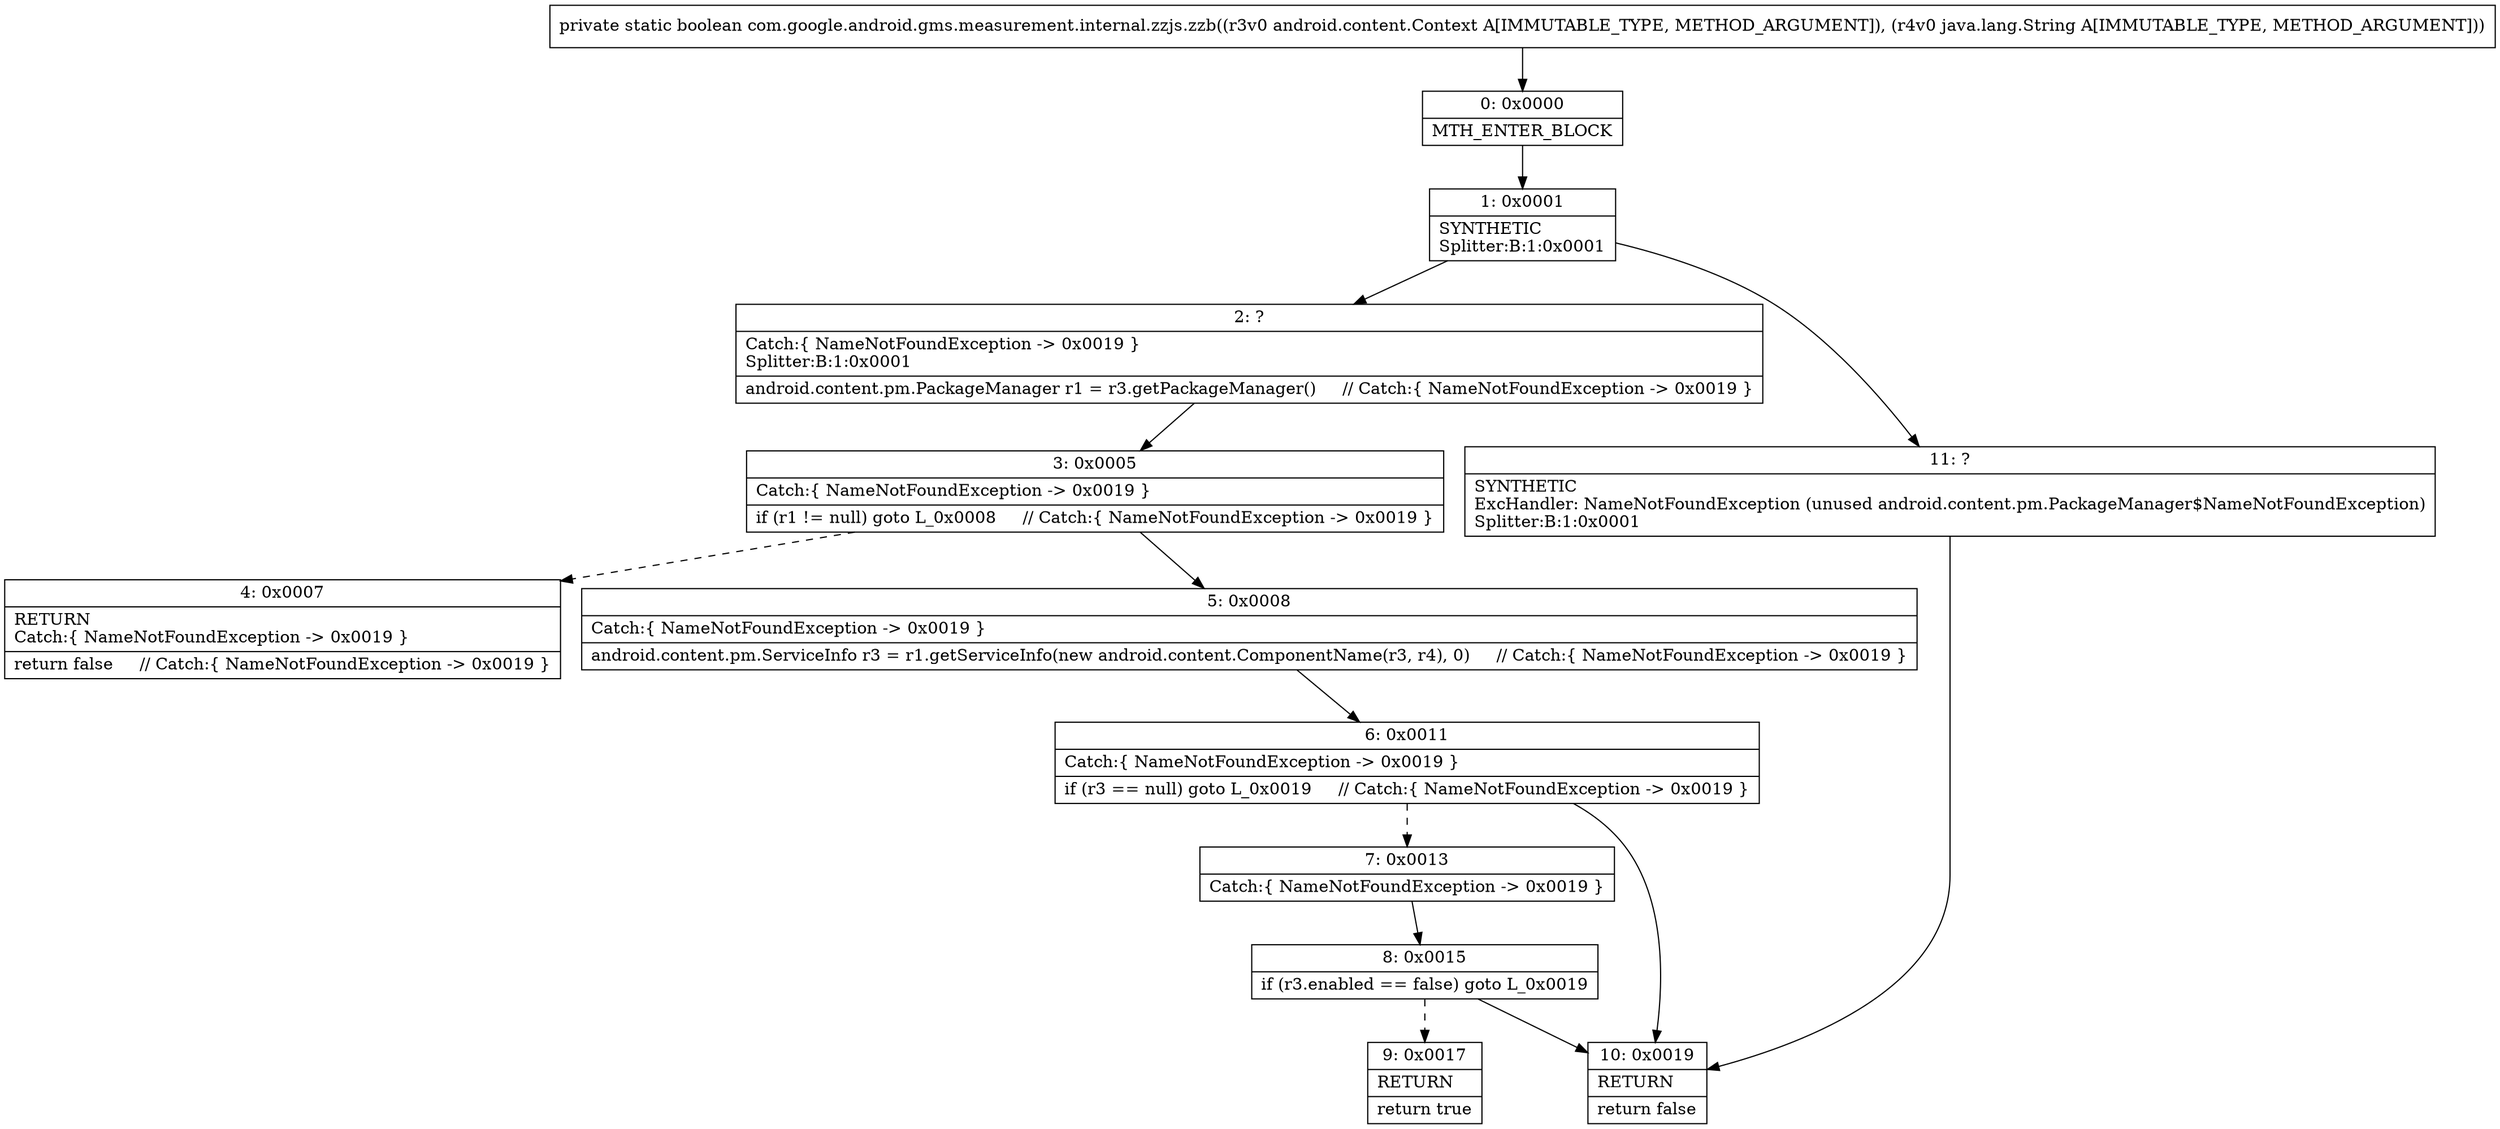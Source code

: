 digraph "CFG forcom.google.android.gms.measurement.internal.zzjs.zzb(Landroid\/content\/Context;Ljava\/lang\/String;)Z" {
Node_0 [shape=record,label="{0\:\ 0x0000|MTH_ENTER_BLOCK\l}"];
Node_1 [shape=record,label="{1\:\ 0x0001|SYNTHETIC\lSplitter:B:1:0x0001\l}"];
Node_2 [shape=record,label="{2\:\ ?|Catch:\{ NameNotFoundException \-\> 0x0019 \}\lSplitter:B:1:0x0001\l|android.content.pm.PackageManager r1 = r3.getPackageManager()     \/\/ Catch:\{ NameNotFoundException \-\> 0x0019 \}\l}"];
Node_3 [shape=record,label="{3\:\ 0x0005|Catch:\{ NameNotFoundException \-\> 0x0019 \}\l|if (r1 != null) goto L_0x0008     \/\/ Catch:\{ NameNotFoundException \-\> 0x0019 \}\l}"];
Node_4 [shape=record,label="{4\:\ 0x0007|RETURN\lCatch:\{ NameNotFoundException \-\> 0x0019 \}\l|return false     \/\/ Catch:\{ NameNotFoundException \-\> 0x0019 \}\l}"];
Node_5 [shape=record,label="{5\:\ 0x0008|Catch:\{ NameNotFoundException \-\> 0x0019 \}\l|android.content.pm.ServiceInfo r3 = r1.getServiceInfo(new android.content.ComponentName(r3, r4), 0)     \/\/ Catch:\{ NameNotFoundException \-\> 0x0019 \}\l}"];
Node_6 [shape=record,label="{6\:\ 0x0011|Catch:\{ NameNotFoundException \-\> 0x0019 \}\l|if (r3 == null) goto L_0x0019     \/\/ Catch:\{ NameNotFoundException \-\> 0x0019 \}\l}"];
Node_7 [shape=record,label="{7\:\ 0x0013|Catch:\{ NameNotFoundException \-\> 0x0019 \}\l}"];
Node_8 [shape=record,label="{8\:\ 0x0015|if (r3.enabled == false) goto L_0x0019\l}"];
Node_9 [shape=record,label="{9\:\ 0x0017|RETURN\l|return true\l}"];
Node_10 [shape=record,label="{10\:\ 0x0019|RETURN\l|return false\l}"];
Node_11 [shape=record,label="{11\:\ ?|SYNTHETIC\lExcHandler: NameNotFoundException (unused android.content.pm.PackageManager$NameNotFoundException)\lSplitter:B:1:0x0001\l}"];
MethodNode[shape=record,label="{private static boolean com.google.android.gms.measurement.internal.zzjs.zzb((r3v0 android.content.Context A[IMMUTABLE_TYPE, METHOD_ARGUMENT]), (r4v0 java.lang.String A[IMMUTABLE_TYPE, METHOD_ARGUMENT])) }"];
MethodNode -> Node_0;
Node_0 -> Node_1;
Node_1 -> Node_2;
Node_1 -> Node_11;
Node_2 -> Node_3;
Node_3 -> Node_4[style=dashed];
Node_3 -> Node_5;
Node_5 -> Node_6;
Node_6 -> Node_7[style=dashed];
Node_6 -> Node_10;
Node_7 -> Node_8;
Node_8 -> Node_9[style=dashed];
Node_8 -> Node_10;
Node_11 -> Node_10;
}

